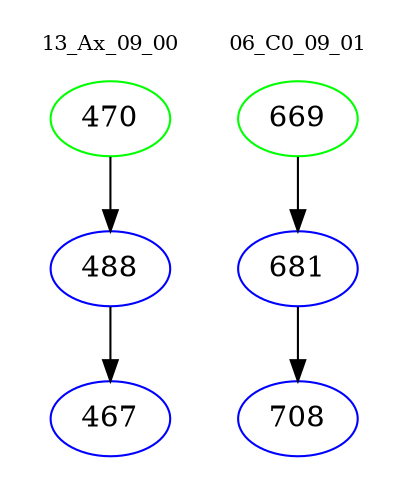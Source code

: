 digraph{
subgraph cluster_0 {
color = white
label = "13_Ax_09_00";
fontsize=10;
T0_470 [label="470", color="green"]
T0_470 -> T0_488 [color="black"]
T0_488 [label="488", color="blue"]
T0_488 -> T0_467 [color="black"]
T0_467 [label="467", color="blue"]
}
subgraph cluster_1 {
color = white
label = "06_C0_09_01";
fontsize=10;
T1_669 [label="669", color="green"]
T1_669 -> T1_681 [color="black"]
T1_681 [label="681", color="blue"]
T1_681 -> T1_708 [color="black"]
T1_708 [label="708", color="blue"]
}
}
